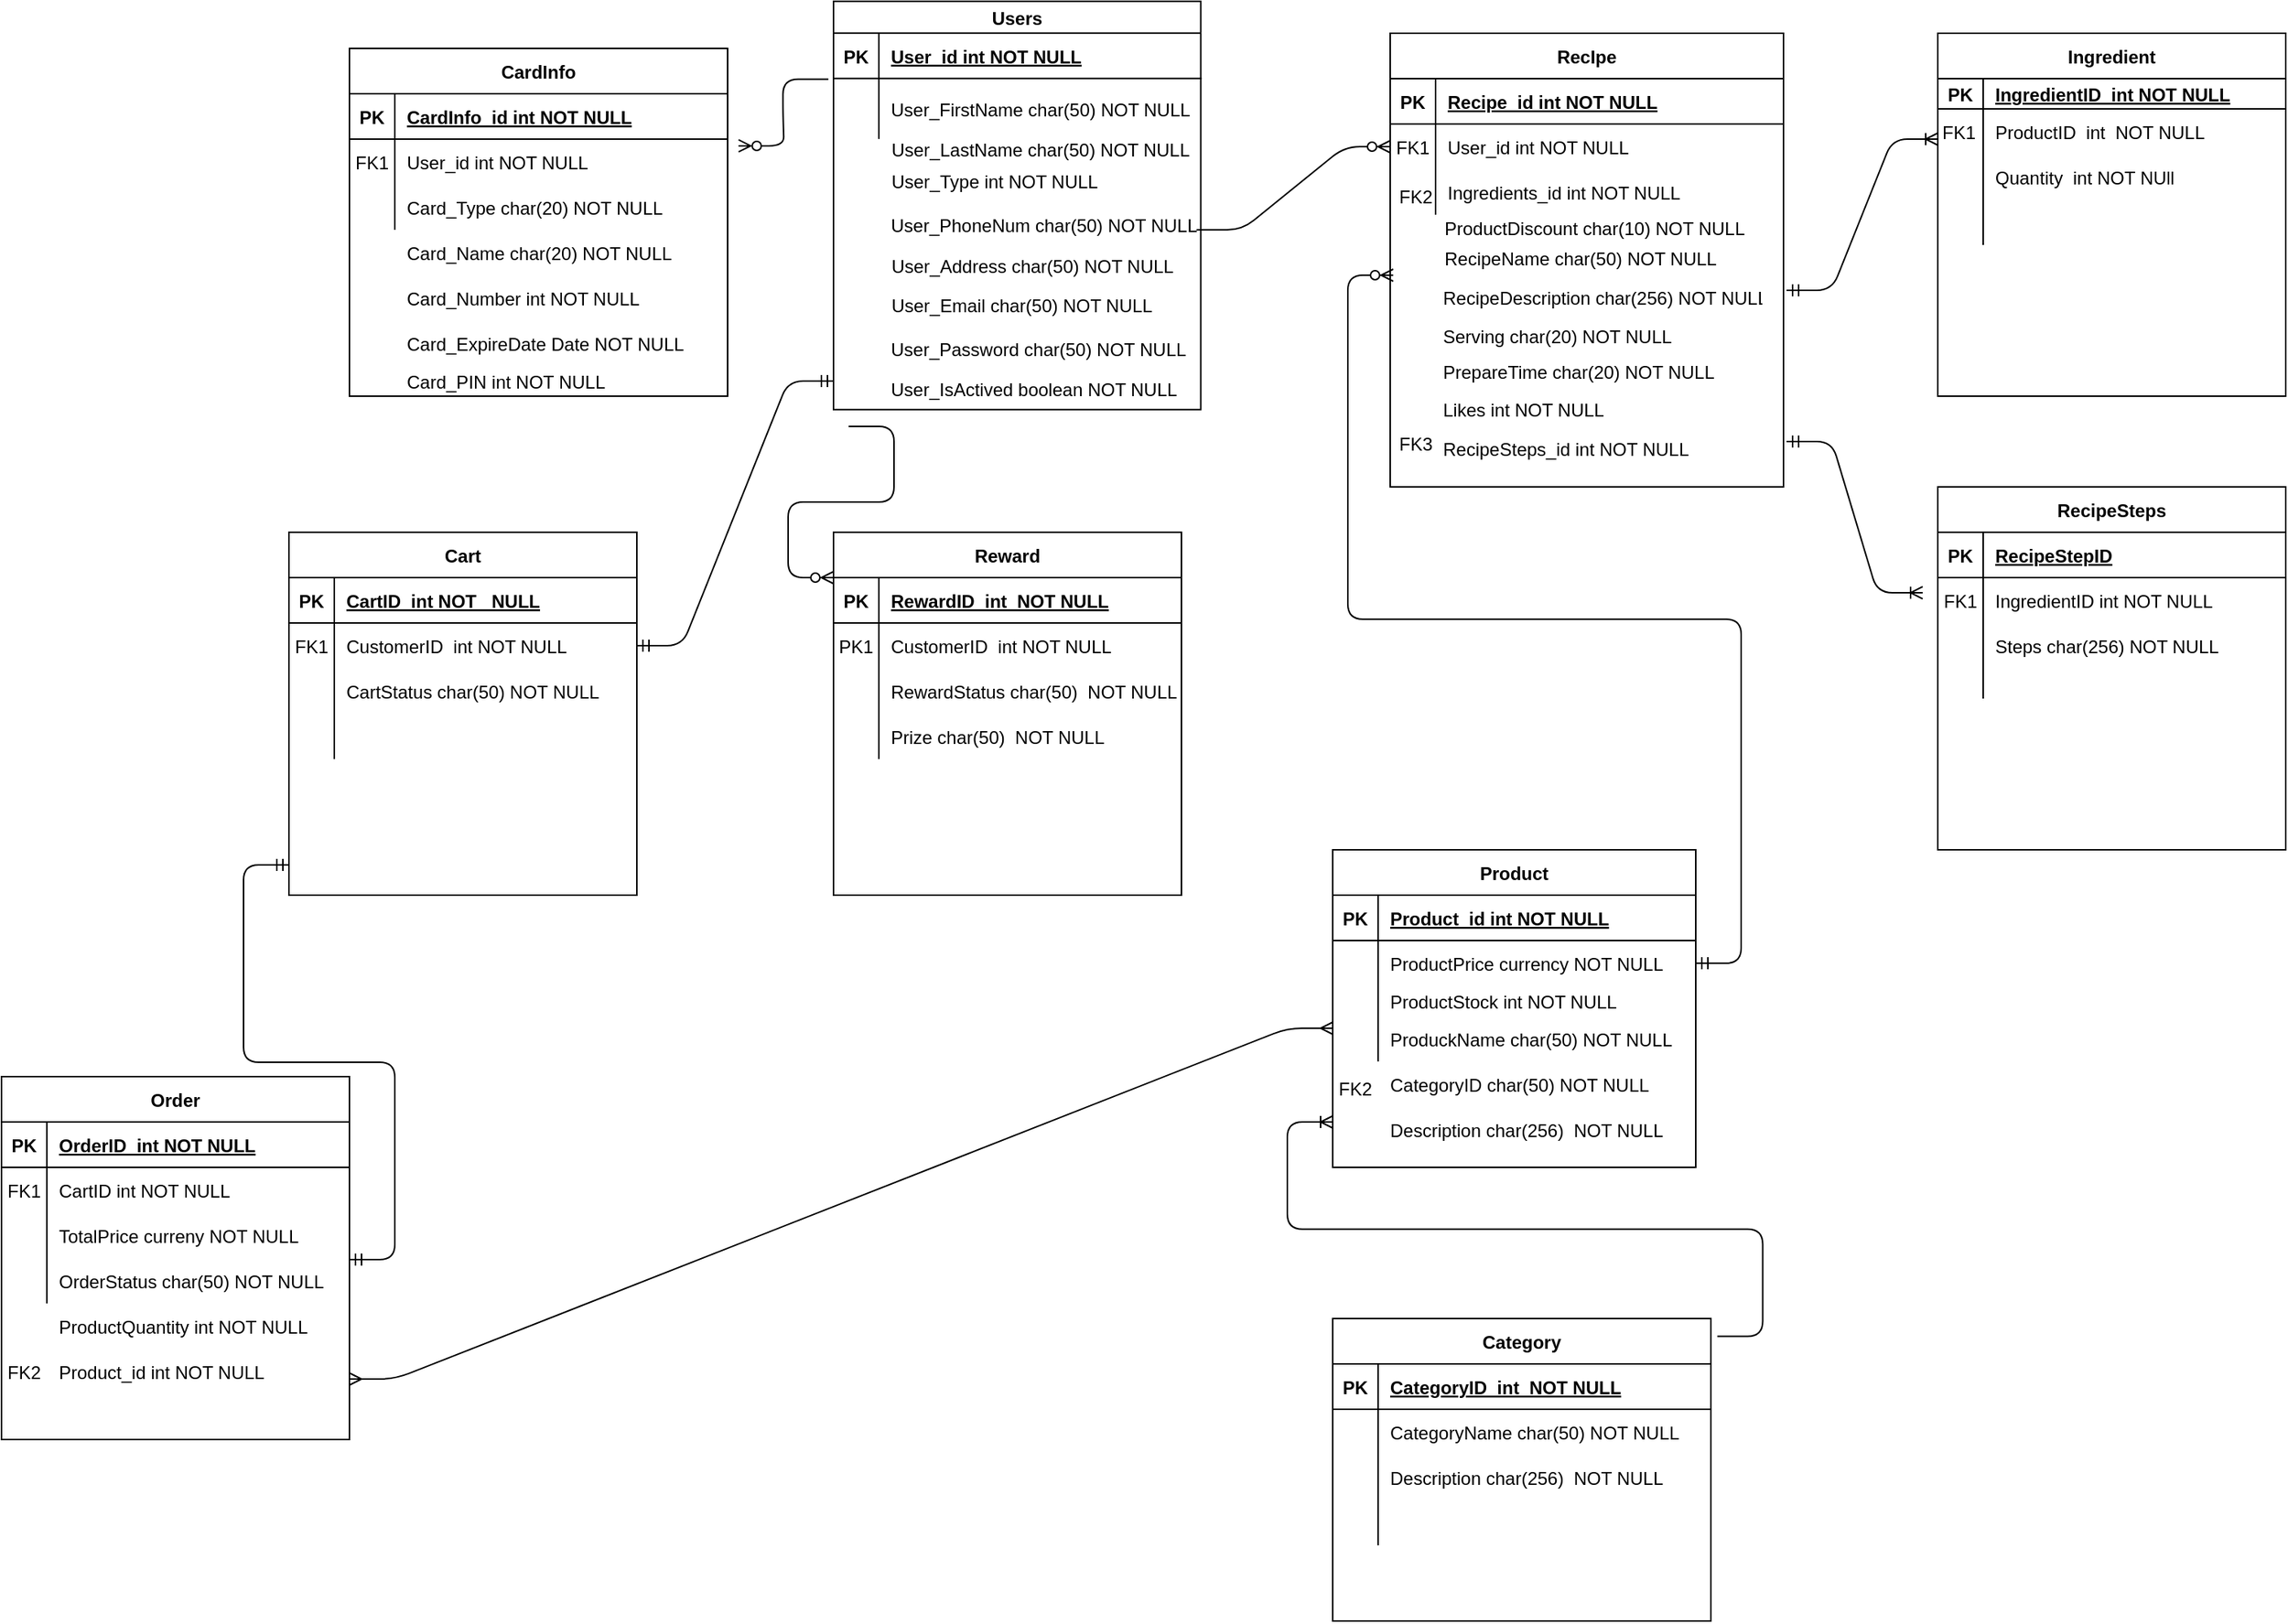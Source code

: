 <mxfile version="14.5.0" type="github" pages="2">
  <diagram id="R2lEEEUBdFMjLlhIrx00" name="Page-1">
    <mxGraphModel dx="4321" dy="5143" grid="1" gridSize="10" guides="0" tooltips="1" connect="1" arrows="1" fold="1" page="1" pageScale="1" pageWidth="3300" pageHeight="4681" math="0" shadow="0" extFonts="Permanent Marker^https://fonts.googleapis.com/css?family=Permanent+Marker">
      <root>
        <mxCell id="0" />
        <mxCell id="1" parent="0" />
        <mxCell id="myrDEy_y_vyPCA4Atl6k-36" value="" style="group" parent="1" vertex="1" connectable="0">
          <mxGeometry x="-110" y="30" width="250" height="240" as="geometry" />
        </mxCell>
        <mxCell id="C-vyLk0tnHw3VtMMgP7b-13" value="CardInfo" style="shape=table;startSize=30;container=1;collapsible=1;childLayout=tableLayout;fixedRows=1;rowLines=0;fontStyle=1;align=center;resizeLast=1;" parent="myrDEy_y_vyPCA4Atl6k-36" vertex="1">
          <mxGeometry width="250" height="230" as="geometry" />
        </mxCell>
        <mxCell id="C-vyLk0tnHw3VtMMgP7b-14" value="" style="shape=partialRectangle;collapsible=0;dropTarget=0;pointerEvents=0;fillColor=none;points=[[0,0.5],[1,0.5]];portConstraint=eastwest;top=0;left=0;right=0;bottom=1;" parent="C-vyLk0tnHw3VtMMgP7b-13" vertex="1">
          <mxGeometry y="30" width="250" height="30" as="geometry" />
        </mxCell>
        <mxCell id="C-vyLk0tnHw3VtMMgP7b-15" value="PK" style="shape=partialRectangle;overflow=hidden;connectable=0;fillColor=none;top=0;left=0;bottom=0;right=0;fontStyle=1;" parent="C-vyLk0tnHw3VtMMgP7b-14" vertex="1">
          <mxGeometry width="30" height="30" as="geometry" />
        </mxCell>
        <mxCell id="C-vyLk0tnHw3VtMMgP7b-16" value="CardInfo_id int NOT NULL " style="shape=partialRectangle;overflow=hidden;connectable=0;fillColor=none;top=0;left=0;bottom=0;right=0;align=left;spacingLeft=6;fontStyle=5;" parent="C-vyLk0tnHw3VtMMgP7b-14" vertex="1">
          <mxGeometry x="30" width="220" height="30" as="geometry" />
        </mxCell>
        <mxCell id="C-vyLk0tnHw3VtMMgP7b-17" value="" style="shape=partialRectangle;collapsible=0;dropTarget=0;pointerEvents=0;fillColor=none;points=[[0,0.5],[1,0.5]];portConstraint=eastwest;top=0;left=0;right=0;bottom=0;" parent="C-vyLk0tnHw3VtMMgP7b-13" vertex="1">
          <mxGeometry y="60" width="250" height="30" as="geometry" />
        </mxCell>
        <mxCell id="C-vyLk0tnHw3VtMMgP7b-18" value="FK1" style="shape=partialRectangle;overflow=hidden;connectable=0;fillColor=none;top=0;left=0;bottom=0;right=0;" parent="C-vyLk0tnHw3VtMMgP7b-17" vertex="1">
          <mxGeometry width="30" height="30" as="geometry" />
        </mxCell>
        <mxCell id="C-vyLk0tnHw3VtMMgP7b-19" value="User_id int NOT NULL" style="shape=partialRectangle;overflow=hidden;connectable=0;fillColor=none;top=0;left=0;bottom=0;right=0;align=left;spacingLeft=6;" parent="C-vyLk0tnHw3VtMMgP7b-17" vertex="1">
          <mxGeometry x="30" width="220" height="30" as="geometry" />
        </mxCell>
        <mxCell id="C-vyLk0tnHw3VtMMgP7b-20" value="" style="shape=partialRectangle;collapsible=0;dropTarget=0;pointerEvents=0;fillColor=none;points=[[0,0.5],[1,0.5]];portConstraint=eastwest;top=0;left=0;right=0;bottom=0;" parent="C-vyLk0tnHw3VtMMgP7b-13" vertex="1">
          <mxGeometry y="90" width="250" height="30" as="geometry" />
        </mxCell>
        <mxCell id="C-vyLk0tnHw3VtMMgP7b-21" value="" style="shape=partialRectangle;overflow=hidden;connectable=0;fillColor=none;top=0;left=0;bottom=0;right=0;" parent="C-vyLk0tnHw3VtMMgP7b-20" vertex="1">
          <mxGeometry width="30" height="30" as="geometry" />
        </mxCell>
        <mxCell id="C-vyLk0tnHw3VtMMgP7b-22" value="Card_Type char(20) NOT NULL" style="shape=partialRectangle;overflow=hidden;connectable=0;fillColor=none;top=0;left=0;bottom=0;right=0;align=left;spacingLeft=6;" parent="C-vyLk0tnHw3VtMMgP7b-20" vertex="1">
          <mxGeometry x="30" width="220" height="30" as="geometry" />
        </mxCell>
        <mxCell id="myrDEy_y_vyPCA4Atl6k-14" value="Card_Name char(20) NOT NULL" style="shape=partialRectangle;overflow=hidden;connectable=0;fillColor=none;top=0;left=0;bottom=0;right=0;align=left;spacingLeft=6;" parent="myrDEy_y_vyPCA4Atl6k-36" vertex="1">
          <mxGeometry x="30" y="120" width="220" height="30" as="geometry" />
        </mxCell>
        <mxCell id="myrDEy_y_vyPCA4Atl6k-15" value="Card_Number int NOT NULL" style="shape=partialRectangle;overflow=hidden;connectable=0;fillColor=none;top=0;left=0;bottom=0;right=0;align=left;spacingLeft=6;" parent="myrDEy_y_vyPCA4Atl6k-36" vertex="1">
          <mxGeometry x="30" y="150" width="220" height="30" as="geometry" />
        </mxCell>
        <mxCell id="myrDEy_y_vyPCA4Atl6k-17" value="Card_PIN int NOT NULL" style="shape=partialRectangle;overflow=hidden;connectable=0;fillColor=none;top=0;left=0;bottom=0;right=0;align=left;spacingLeft=6;" parent="myrDEy_y_vyPCA4Atl6k-36" vertex="1">
          <mxGeometry x="30" y="200" width="220" height="40" as="geometry" />
        </mxCell>
        <mxCell id="myrDEy_y_vyPCA4Atl6k-16" value="Card_ExpireDate Date NOT NULL" style="shape=partialRectangle;overflow=hidden;connectable=0;fillColor=none;top=0;left=0;bottom=0;right=0;align=left;spacingLeft=6;" parent="myrDEy_y_vyPCA4Atl6k-36" vertex="1">
          <mxGeometry x="30" y="180" width="220" height="30" as="geometry" />
        </mxCell>
        <mxCell id="myrDEy_y_vyPCA4Atl6k-62" value="" style="edgeStyle=entityRelationEdgeStyle;fontSize=12;html=1;endArrow=ERzeroToMany;endFill=1;entryX=0;entryY=0.5;entryDx=0;entryDy=0;" parent="1" target="C-vyLk0tnHw3VtMMgP7b-6" edge="1">
          <mxGeometry width="100" height="100" relative="1" as="geometry">
            <mxPoint x="450" y="150" as="sourcePoint" />
            <mxPoint x="460" y="130" as="targetPoint" />
          </mxGeometry>
        </mxCell>
        <mxCell id="myrDEy_y_vyPCA4Atl6k-66" value="" style="edgeStyle=entityRelationEdgeStyle;fontSize=12;html=1;endArrow=ERzeroToMany;startArrow=ERmandOne;exitX=1;exitY=0.5;exitDx=0;exitDy=0;" parent="1" source="myrDEy_y_vyPCA4Atl6k-46" edge="1">
          <mxGeometry width="100" height="100" relative="1" as="geometry">
            <mxPoint x="800" y="490" as="sourcePoint" />
            <mxPoint x="580" y="180" as="targetPoint" />
          </mxGeometry>
        </mxCell>
        <mxCell id="Y3l876_MyaWvfwNwq6_S-3" value="" style="group" parent="1" vertex="1" connectable="0">
          <mxGeometry x="540" y="560" width="240" height="210" as="geometry" />
        </mxCell>
        <mxCell id="myrDEy_y_vyPCA4Atl6k-42" value="Product" style="shape=table;startSize=30;container=1;collapsible=1;childLayout=tableLayout;fixedRows=1;rowLines=0;fontStyle=1;align=center;resizeLast=1;" parent="Y3l876_MyaWvfwNwq6_S-3" vertex="1">
          <mxGeometry width="240" height="210" as="geometry" />
        </mxCell>
        <mxCell id="myrDEy_y_vyPCA4Atl6k-43" value="" style="shape=partialRectangle;collapsible=0;dropTarget=0;pointerEvents=0;fillColor=none;top=0;left=0;bottom=1;right=0;points=[[0,0.5],[1,0.5]];portConstraint=eastwest;" parent="myrDEy_y_vyPCA4Atl6k-42" vertex="1">
          <mxGeometry y="30" width="240" height="30" as="geometry" />
        </mxCell>
        <mxCell id="myrDEy_y_vyPCA4Atl6k-44" value="PK" style="shape=partialRectangle;connectable=0;fillColor=none;top=0;left=0;bottom=0;right=0;fontStyle=1;overflow=hidden;" parent="myrDEy_y_vyPCA4Atl6k-43" vertex="1">
          <mxGeometry width="30" height="30" as="geometry" />
        </mxCell>
        <mxCell id="myrDEy_y_vyPCA4Atl6k-45" value="Product_id int NOT NULL" style="shape=partialRectangle;connectable=0;fillColor=none;top=0;left=0;bottom=0;right=0;align=left;spacingLeft=6;fontStyle=5;overflow=hidden;" parent="myrDEy_y_vyPCA4Atl6k-43" vertex="1">
          <mxGeometry x="30" width="210" height="30" as="geometry" />
        </mxCell>
        <mxCell id="myrDEy_y_vyPCA4Atl6k-46" value="" style="shape=partialRectangle;collapsible=0;dropTarget=0;pointerEvents=0;fillColor=none;top=0;left=0;bottom=0;right=0;points=[[0,0.5],[1,0.5]];portConstraint=eastwest;" parent="myrDEy_y_vyPCA4Atl6k-42" vertex="1">
          <mxGeometry y="60" width="240" height="30" as="geometry" />
        </mxCell>
        <mxCell id="myrDEy_y_vyPCA4Atl6k-47" value="" style="shape=partialRectangle;connectable=0;fillColor=none;top=0;left=0;bottom=0;right=0;editable=1;overflow=hidden;" parent="myrDEy_y_vyPCA4Atl6k-46" vertex="1">
          <mxGeometry width="30" height="30" as="geometry" />
        </mxCell>
        <mxCell id="myrDEy_y_vyPCA4Atl6k-48" value="ProductPrice currency NOT NULL" style="shape=partialRectangle;connectable=0;fillColor=none;top=0;left=0;bottom=0;right=0;align=left;spacingLeft=6;overflow=hidden;" parent="myrDEy_y_vyPCA4Atl6k-46" vertex="1">
          <mxGeometry x="30" width="210" height="30" as="geometry" />
        </mxCell>
        <mxCell id="myrDEy_y_vyPCA4Atl6k-49" value="" style="shape=partialRectangle;collapsible=0;dropTarget=0;pointerEvents=0;fillColor=none;top=0;left=0;bottom=0;right=0;points=[[0,0.5],[1,0.5]];portConstraint=eastwest;" parent="myrDEy_y_vyPCA4Atl6k-42" vertex="1">
          <mxGeometry y="90" width="240" height="20" as="geometry" />
        </mxCell>
        <mxCell id="myrDEy_y_vyPCA4Atl6k-50" value="" style="shape=partialRectangle;connectable=0;fillColor=none;top=0;left=0;bottom=0;right=0;editable=1;overflow=hidden;" parent="myrDEy_y_vyPCA4Atl6k-49" vertex="1">
          <mxGeometry width="30" height="20" as="geometry" />
        </mxCell>
        <mxCell id="myrDEy_y_vyPCA4Atl6k-51" value="ProductStock int NOT NULL" style="shape=partialRectangle;connectable=0;fillColor=none;top=0;left=0;bottom=0;right=0;align=left;spacingLeft=6;overflow=hidden;" parent="myrDEy_y_vyPCA4Atl6k-49" vertex="1">
          <mxGeometry x="30" width="210" height="20" as="geometry" />
        </mxCell>
        <mxCell id="myrDEy_y_vyPCA4Atl6k-52" value="" style="shape=partialRectangle;collapsible=0;dropTarget=0;pointerEvents=0;fillColor=none;top=0;left=0;bottom=0;right=0;points=[[0,0.5],[1,0.5]];portConstraint=eastwest;" parent="myrDEy_y_vyPCA4Atl6k-42" vertex="1">
          <mxGeometry y="110" width="240" height="30" as="geometry" />
        </mxCell>
        <mxCell id="myrDEy_y_vyPCA4Atl6k-53" value="" style="shape=partialRectangle;connectable=0;fillColor=none;top=0;left=0;bottom=0;right=0;editable=1;overflow=hidden;" parent="myrDEy_y_vyPCA4Atl6k-52" vertex="1">
          <mxGeometry width="30" height="30" as="geometry" />
        </mxCell>
        <mxCell id="myrDEy_y_vyPCA4Atl6k-54" value="ProduckName char(50) NOT NULL" style="shape=partialRectangle;connectable=0;fillColor=none;top=0;left=0;bottom=0;right=0;align=left;spacingLeft=6;overflow=hidden;" parent="myrDEy_y_vyPCA4Atl6k-52" vertex="1">
          <mxGeometry x="30" width="210" height="30" as="geometry" />
        </mxCell>
        <mxCell id="Y3l876_MyaWvfwNwq6_S-1" value="CategoryID char(50) NOT NULL" style="shape=partialRectangle;connectable=0;fillColor=none;top=0;left=0;bottom=0;right=0;align=left;spacingLeft=6;overflow=hidden;" parent="Y3l876_MyaWvfwNwq6_S-3" vertex="1">
          <mxGeometry x="30" y="140" width="210" height="30" as="geometry" />
        </mxCell>
        <mxCell id="Y3l876_MyaWvfwNwq6_S-2" value="Description char(256)  NOT NULL" style="shape=partialRectangle;connectable=0;fillColor=none;top=0;left=0;bottom=0;right=0;align=left;spacingLeft=6;overflow=hidden;" parent="Y3l876_MyaWvfwNwq6_S-3" vertex="1">
          <mxGeometry x="30" y="170" width="210" height="30" as="geometry" />
        </mxCell>
        <mxCell id="DaK-mkfkvlvoENrRP1Ed-36" value="" style="shape=partialRectangle;overflow=hidden;connectable=0;fillColor=none;top=0;left=0;bottom=0;right=0;" parent="Y3l876_MyaWvfwNwq6_S-3" vertex="1">
          <mxGeometry y="169.996" width="30" height="34.615" as="geometry" />
        </mxCell>
        <mxCell id="DaK-mkfkvlvoENrRP1Ed-37" value="FK2" style="shape=partialRectangle;overflow=hidden;connectable=0;fillColor=none;top=0;left=0;bottom=0;right=0;" parent="Y3l876_MyaWvfwNwq6_S-3" vertex="1">
          <mxGeometry y="139.996" width="30" height="34.615" as="geometry" />
        </mxCell>
        <mxCell id="DaK-mkfkvlvoENrRP1Ed-38" value="" style="edgeStyle=entityRelationEdgeStyle;fontSize=12;html=1;endArrow=ERoneToMany;exitX=1.017;exitY=0.059;exitDx=0;exitDy=0;exitPerimeter=0;" parent="Y3l876_MyaWvfwNwq6_S-3" source="DaK-mkfkvlvoENrRP1Ed-23" edge="1">
          <mxGeometry width="100" height="100" relative="1" as="geometry">
            <mxPoint x="-100" y="280" as="sourcePoint" />
            <mxPoint y="180" as="targetPoint" />
          </mxGeometry>
        </mxCell>
        <mxCell id="myrDEy_y_vyPCA4Atl6k-64" value="" style="edgeStyle=entityRelationEdgeStyle;fontSize=12;html=1;endArrow=ERzeroToMany;endFill=1;entryX=1.029;entryY=0.149;entryDx=0;entryDy=0;exitX=-0.014;exitY=0.013;exitDx=0;exitDy=0;exitPerimeter=0;entryPerimeter=0;" parent="1" source="C-vyLk0tnHw3VtMMgP7b-27" target="C-vyLk0tnHw3VtMMgP7b-17" edge="1">
          <mxGeometry width="100" height="100" relative="1" as="geometry">
            <mxPoint x="60" y="20" as="sourcePoint" />
            <mxPoint x="-110" y="50" as="targetPoint" />
            <Array as="points">
              <mxPoint x="150" y="150" />
            </Array>
          </mxGeometry>
        </mxCell>
        <mxCell id="Y3l876_MyaWvfwNwq6_S-37" value="Order" style="shape=table;startSize=30;container=1;collapsible=1;childLayout=tableLayout;fixedRows=1;rowLines=0;fontStyle=1;align=center;resizeLast=1;" parent="1" vertex="1">
          <mxGeometry x="-340" y="710" width="230" height="240" as="geometry" />
        </mxCell>
        <mxCell id="Y3l876_MyaWvfwNwq6_S-38" value="" style="shape=partialRectangle;collapsible=0;dropTarget=0;pointerEvents=0;fillColor=none;top=0;left=0;bottom=1;right=0;points=[[0,0.5],[1,0.5]];portConstraint=eastwest;" parent="Y3l876_MyaWvfwNwq6_S-37" vertex="1">
          <mxGeometry y="30" width="230" height="30" as="geometry" />
        </mxCell>
        <mxCell id="Y3l876_MyaWvfwNwq6_S-39" value="PK" style="shape=partialRectangle;connectable=0;fillColor=none;top=0;left=0;bottom=0;right=0;fontStyle=1;overflow=hidden;" parent="Y3l876_MyaWvfwNwq6_S-38" vertex="1">
          <mxGeometry width="30" height="30" as="geometry" />
        </mxCell>
        <mxCell id="Y3l876_MyaWvfwNwq6_S-40" value="OrderID  int NOT NULL" style="shape=partialRectangle;connectable=0;fillColor=none;top=0;left=0;bottom=0;right=0;align=left;spacingLeft=6;fontStyle=5;overflow=hidden;" parent="Y3l876_MyaWvfwNwq6_S-38" vertex="1">
          <mxGeometry x="30" width="200" height="30" as="geometry" />
        </mxCell>
        <mxCell id="Y3l876_MyaWvfwNwq6_S-41" value="" style="shape=partialRectangle;collapsible=0;dropTarget=0;pointerEvents=0;fillColor=none;top=0;left=0;bottom=0;right=0;points=[[0,0.5],[1,0.5]];portConstraint=eastwest;" parent="Y3l876_MyaWvfwNwq6_S-37" vertex="1">
          <mxGeometry y="60" width="230" height="30" as="geometry" />
        </mxCell>
        <mxCell id="Y3l876_MyaWvfwNwq6_S-42" value="FK1" style="shape=partialRectangle;connectable=0;fillColor=none;top=0;left=0;bottom=0;right=0;editable=1;overflow=hidden;" parent="Y3l876_MyaWvfwNwq6_S-41" vertex="1">
          <mxGeometry width="30" height="30" as="geometry" />
        </mxCell>
        <mxCell id="Y3l876_MyaWvfwNwq6_S-43" value="CartID int NOT NULL" style="shape=partialRectangle;connectable=0;fillColor=none;top=0;left=0;bottom=0;right=0;align=left;spacingLeft=6;overflow=hidden;" parent="Y3l876_MyaWvfwNwq6_S-41" vertex="1">
          <mxGeometry x="30" width="200" height="30" as="geometry" />
        </mxCell>
        <mxCell id="Y3l876_MyaWvfwNwq6_S-44" value="" style="shape=partialRectangle;collapsible=0;dropTarget=0;pointerEvents=0;fillColor=none;top=0;left=0;bottom=0;right=0;points=[[0,0.5],[1,0.5]];portConstraint=eastwest;" parent="Y3l876_MyaWvfwNwq6_S-37" vertex="1">
          <mxGeometry y="90" width="230" height="30" as="geometry" />
        </mxCell>
        <mxCell id="Y3l876_MyaWvfwNwq6_S-45" value="" style="shape=partialRectangle;connectable=0;fillColor=none;top=0;left=0;bottom=0;right=0;editable=1;overflow=hidden;" parent="Y3l876_MyaWvfwNwq6_S-44" vertex="1">
          <mxGeometry width="30" height="30" as="geometry" />
        </mxCell>
        <mxCell id="Y3l876_MyaWvfwNwq6_S-46" value="TotalPrice curreny NOT NULL" style="shape=partialRectangle;connectable=0;fillColor=none;top=0;left=0;bottom=0;right=0;align=left;spacingLeft=6;overflow=hidden;" parent="Y3l876_MyaWvfwNwq6_S-44" vertex="1">
          <mxGeometry x="30" width="200" height="30" as="geometry" />
        </mxCell>
        <mxCell id="Y3l876_MyaWvfwNwq6_S-47" value="" style="shape=partialRectangle;collapsible=0;dropTarget=0;pointerEvents=0;fillColor=none;top=0;left=0;bottom=0;right=0;points=[[0,0.5],[1,0.5]];portConstraint=eastwest;" parent="Y3l876_MyaWvfwNwq6_S-37" vertex="1">
          <mxGeometry y="120" width="230" height="30" as="geometry" />
        </mxCell>
        <mxCell id="Y3l876_MyaWvfwNwq6_S-48" value="" style="shape=partialRectangle;connectable=0;fillColor=none;top=0;left=0;bottom=0;right=0;editable=1;overflow=hidden;" parent="Y3l876_MyaWvfwNwq6_S-47" vertex="1">
          <mxGeometry width="30" height="30" as="geometry" />
        </mxCell>
        <mxCell id="Y3l876_MyaWvfwNwq6_S-49" value="OrderStatus char(50) NOT NULL" style="shape=partialRectangle;connectable=0;fillColor=none;top=0;left=0;bottom=0;right=0;align=left;spacingLeft=6;overflow=hidden;" parent="Y3l876_MyaWvfwNwq6_S-47" vertex="1">
          <mxGeometry x="30" width="200" height="30" as="geometry" />
        </mxCell>
        <mxCell id="Y3l876_MyaWvfwNwq6_S-50" value="Ingredient" style="shape=table;startSize=30;container=1;collapsible=1;childLayout=tableLayout;fixedRows=1;rowLines=0;fontStyle=1;align=center;resizeLast=1;" parent="1" vertex="1">
          <mxGeometry x="940" y="20" width="230" height="240" as="geometry" />
        </mxCell>
        <mxCell id="Y3l876_MyaWvfwNwq6_S-51" value="" style="shape=partialRectangle;collapsible=0;dropTarget=0;pointerEvents=0;fillColor=none;top=0;left=0;bottom=1;right=0;points=[[0,0.5],[1,0.5]];portConstraint=eastwest;" parent="Y3l876_MyaWvfwNwq6_S-50" vertex="1">
          <mxGeometry y="30" width="230" height="20" as="geometry" />
        </mxCell>
        <mxCell id="Y3l876_MyaWvfwNwq6_S-52" value="PK" style="shape=partialRectangle;connectable=0;fillColor=none;top=0;left=0;bottom=0;right=0;fontStyle=1;overflow=hidden;" parent="Y3l876_MyaWvfwNwq6_S-51" vertex="1">
          <mxGeometry width="30" height="20" as="geometry" />
        </mxCell>
        <mxCell id="Y3l876_MyaWvfwNwq6_S-53" value="IngredientID  int NOT NULL" style="shape=partialRectangle;connectable=0;fillColor=none;top=0;left=0;bottom=0;right=0;align=left;spacingLeft=6;fontStyle=5;overflow=hidden;" parent="Y3l876_MyaWvfwNwq6_S-51" vertex="1">
          <mxGeometry x="30" width="200" height="20" as="geometry" />
        </mxCell>
        <mxCell id="Y3l876_MyaWvfwNwq6_S-54" value="" style="shape=partialRectangle;collapsible=0;dropTarget=0;pointerEvents=0;fillColor=none;top=0;left=0;bottom=0;right=0;points=[[0,0.5],[1,0.5]];portConstraint=eastwest;" parent="Y3l876_MyaWvfwNwq6_S-50" vertex="1">
          <mxGeometry y="50" width="230" height="30" as="geometry" />
        </mxCell>
        <mxCell id="Y3l876_MyaWvfwNwq6_S-55" value="" style="shape=partialRectangle;connectable=0;fillColor=none;top=0;left=0;bottom=0;right=0;editable=1;overflow=hidden;" parent="Y3l876_MyaWvfwNwq6_S-54" vertex="1">
          <mxGeometry width="30" height="30" as="geometry" />
        </mxCell>
        <mxCell id="Y3l876_MyaWvfwNwq6_S-56" value="ProductID  int  NOT NULL" style="shape=partialRectangle;connectable=0;fillColor=none;top=0;left=0;bottom=0;right=0;align=left;spacingLeft=6;overflow=hidden;" parent="Y3l876_MyaWvfwNwq6_S-54" vertex="1">
          <mxGeometry x="30" width="200" height="30" as="geometry" />
        </mxCell>
        <mxCell id="Y3l876_MyaWvfwNwq6_S-57" value="" style="shape=partialRectangle;collapsible=0;dropTarget=0;pointerEvents=0;fillColor=none;top=0;left=0;bottom=0;right=0;points=[[0,0.5],[1,0.5]];portConstraint=eastwest;" parent="Y3l876_MyaWvfwNwq6_S-50" vertex="1">
          <mxGeometry y="80" width="230" height="30" as="geometry" />
        </mxCell>
        <mxCell id="Y3l876_MyaWvfwNwq6_S-58" value="" style="shape=partialRectangle;connectable=0;fillColor=none;top=0;left=0;bottom=0;right=0;editable=1;overflow=hidden;" parent="Y3l876_MyaWvfwNwq6_S-57" vertex="1">
          <mxGeometry width="30" height="30" as="geometry" />
        </mxCell>
        <mxCell id="Y3l876_MyaWvfwNwq6_S-59" value="Quantity  int NOT NUll" style="shape=partialRectangle;connectable=0;fillColor=none;top=0;left=0;bottom=0;right=0;align=left;spacingLeft=6;overflow=hidden;" parent="Y3l876_MyaWvfwNwq6_S-57" vertex="1">
          <mxGeometry x="30" width="200" height="30" as="geometry" />
        </mxCell>
        <mxCell id="Y3l876_MyaWvfwNwq6_S-60" value="" style="shape=partialRectangle;collapsible=0;dropTarget=0;pointerEvents=0;fillColor=none;top=0;left=0;bottom=0;right=0;points=[[0,0.5],[1,0.5]];portConstraint=eastwest;" parent="Y3l876_MyaWvfwNwq6_S-50" vertex="1">
          <mxGeometry y="110" width="230" height="30" as="geometry" />
        </mxCell>
        <mxCell id="Y3l876_MyaWvfwNwq6_S-61" value="" style="shape=partialRectangle;connectable=0;fillColor=none;top=0;left=0;bottom=0;right=0;editable=1;overflow=hidden;" parent="Y3l876_MyaWvfwNwq6_S-60" vertex="1">
          <mxGeometry width="30" height="30" as="geometry" />
        </mxCell>
        <mxCell id="Y3l876_MyaWvfwNwq6_S-62" value="" style="shape=partialRectangle;connectable=0;fillColor=none;top=0;left=0;bottom=0;right=0;align=left;spacingLeft=6;overflow=hidden;" parent="Y3l876_MyaWvfwNwq6_S-60" vertex="1">
          <mxGeometry x="30" width="200" height="30" as="geometry" />
        </mxCell>
        <mxCell id="Y3l876_MyaWvfwNwq6_S-63" value="RecipeSteps" style="shape=table;startSize=30;container=1;collapsible=1;childLayout=tableLayout;fixedRows=1;rowLines=0;fontStyle=1;align=center;resizeLast=1;" parent="1" vertex="1">
          <mxGeometry x="940" y="320" width="230" height="240" as="geometry" />
        </mxCell>
        <mxCell id="Y3l876_MyaWvfwNwq6_S-64" value="" style="shape=partialRectangle;collapsible=0;dropTarget=0;pointerEvents=0;fillColor=none;top=0;left=0;bottom=1;right=0;points=[[0,0.5],[1,0.5]];portConstraint=eastwest;" parent="Y3l876_MyaWvfwNwq6_S-63" vertex="1">
          <mxGeometry y="30" width="230" height="30" as="geometry" />
        </mxCell>
        <mxCell id="Y3l876_MyaWvfwNwq6_S-65" value="PK" style="shape=partialRectangle;connectable=0;fillColor=none;top=0;left=0;bottom=0;right=0;fontStyle=1;overflow=hidden;" parent="Y3l876_MyaWvfwNwq6_S-64" vertex="1">
          <mxGeometry width="30" height="30" as="geometry" />
        </mxCell>
        <mxCell id="Y3l876_MyaWvfwNwq6_S-66" value="RecipeStepID" style="shape=partialRectangle;connectable=0;fillColor=none;top=0;left=0;bottom=0;right=0;align=left;spacingLeft=6;fontStyle=5;overflow=hidden;" parent="Y3l876_MyaWvfwNwq6_S-64" vertex="1">
          <mxGeometry x="30" width="200" height="30" as="geometry" />
        </mxCell>
        <mxCell id="Y3l876_MyaWvfwNwq6_S-67" value="" style="shape=partialRectangle;collapsible=0;dropTarget=0;pointerEvents=0;fillColor=none;top=0;left=0;bottom=0;right=0;points=[[0,0.5],[1,0.5]];portConstraint=eastwest;" parent="Y3l876_MyaWvfwNwq6_S-63" vertex="1">
          <mxGeometry y="60" width="230" height="30" as="geometry" />
        </mxCell>
        <mxCell id="Y3l876_MyaWvfwNwq6_S-68" value="" style="shape=partialRectangle;connectable=0;fillColor=none;top=0;left=0;bottom=0;right=0;editable=1;overflow=hidden;" parent="Y3l876_MyaWvfwNwq6_S-67" vertex="1">
          <mxGeometry width="30" height="30" as="geometry" />
        </mxCell>
        <mxCell id="Y3l876_MyaWvfwNwq6_S-69" value="IngredientID int NOT NULL" style="shape=partialRectangle;connectable=0;fillColor=none;top=0;left=0;bottom=0;right=0;align=left;spacingLeft=6;overflow=hidden;" parent="Y3l876_MyaWvfwNwq6_S-67" vertex="1">
          <mxGeometry x="30" width="200" height="30" as="geometry" />
        </mxCell>
        <mxCell id="Y3l876_MyaWvfwNwq6_S-70" value="" style="shape=partialRectangle;collapsible=0;dropTarget=0;pointerEvents=0;fillColor=none;top=0;left=0;bottom=0;right=0;points=[[0,0.5],[1,0.5]];portConstraint=eastwest;" parent="Y3l876_MyaWvfwNwq6_S-63" vertex="1">
          <mxGeometry y="90" width="230" height="30" as="geometry" />
        </mxCell>
        <mxCell id="Y3l876_MyaWvfwNwq6_S-71" value="" style="shape=partialRectangle;connectable=0;fillColor=none;top=0;left=0;bottom=0;right=0;editable=1;overflow=hidden;" parent="Y3l876_MyaWvfwNwq6_S-70" vertex="1">
          <mxGeometry width="30" height="30" as="geometry" />
        </mxCell>
        <mxCell id="Y3l876_MyaWvfwNwq6_S-72" value="Steps char(256) NOT NULL " style="shape=partialRectangle;connectable=0;fillColor=none;top=0;left=0;bottom=0;right=0;align=left;spacingLeft=6;overflow=hidden;" parent="Y3l876_MyaWvfwNwq6_S-70" vertex="1">
          <mxGeometry x="30" width="200" height="30" as="geometry" />
        </mxCell>
        <mxCell id="Y3l876_MyaWvfwNwq6_S-73" value="" style="shape=partialRectangle;collapsible=0;dropTarget=0;pointerEvents=0;fillColor=none;top=0;left=0;bottom=0;right=0;points=[[0,0.5],[1,0.5]];portConstraint=eastwest;" parent="Y3l876_MyaWvfwNwq6_S-63" vertex="1">
          <mxGeometry y="120" width="230" height="20" as="geometry" />
        </mxCell>
        <mxCell id="Y3l876_MyaWvfwNwq6_S-74" value="" style="shape=partialRectangle;connectable=0;fillColor=none;top=0;left=0;bottom=0;right=0;editable=1;overflow=hidden;" parent="Y3l876_MyaWvfwNwq6_S-73" vertex="1">
          <mxGeometry width="30" height="20" as="geometry" />
        </mxCell>
        <mxCell id="Y3l876_MyaWvfwNwq6_S-75" value="" style="shape=partialRectangle;connectable=0;fillColor=none;top=0;left=0;bottom=0;right=0;align=left;spacingLeft=6;overflow=hidden;" parent="Y3l876_MyaWvfwNwq6_S-73" vertex="1">
          <mxGeometry x="30" width="200" height="20" as="geometry" />
        </mxCell>
        <mxCell id="DaK-mkfkvlvoENrRP1Ed-1" value="FK1" style="shape=partialRectangle;overflow=hidden;connectable=0;fillColor=none;top=0;left=0;bottom=0;right=0;" parent="1" vertex="1">
          <mxGeometry x="939" y="70" width="30" height="30" as="geometry" />
        </mxCell>
        <mxCell id="DaK-mkfkvlvoENrRP1Ed-2" value="FK1" style="shape=partialRectangle;overflow=hidden;connectable=0;fillColor=none;top=0;left=0;bottom=0;right=0;" parent="1" vertex="1">
          <mxGeometry x="940" y="380" width="30" height="30" as="geometry" />
        </mxCell>
        <mxCell id="DaK-mkfkvlvoENrRP1Ed-7" value="" style="edgeStyle=entityRelationEdgeStyle;fontSize=12;html=1;endArrow=ERoneToMany;startArrow=ERmandOne;" parent="1" edge="1">
          <mxGeometry width="100" height="100" relative="1" as="geometry">
            <mxPoint x="840" y="190" as="sourcePoint" />
            <mxPoint x="940" y="90" as="targetPoint" />
          </mxGeometry>
        </mxCell>
        <mxCell id="DaK-mkfkvlvoENrRP1Ed-8" value="" style="edgeStyle=entityRelationEdgeStyle;fontSize=12;html=1;endArrow=ERoneToMany;startArrow=ERmandOne;" parent="1" edge="1">
          <mxGeometry width="100" height="100" relative="1" as="geometry">
            <mxPoint x="840" y="290" as="sourcePoint" />
            <mxPoint x="930" y="390" as="targetPoint" />
          </mxGeometry>
        </mxCell>
        <mxCell id="DaK-mkfkvlvoENrRP1Ed-10" value="" style="group" parent="1" vertex="1" connectable="0">
          <mxGeometry x="210" y="350" width="230" height="240" as="geometry" />
        </mxCell>
        <mxCell id="DaK-mkfkvlvoENrRP1Ed-6" value="CustomerID  int NOT NULL" style="shape=partialRectangle;connectable=0;fillColor=none;top=0;left=0;bottom=0;right=0;align=left;spacingLeft=6;overflow=hidden;" parent="DaK-mkfkvlvoENrRP1Ed-10" vertex="1">
          <mxGeometry x="30" y="60" width="200" height="30" as="geometry" />
        </mxCell>
        <mxCell id="DaK-mkfkvlvoENrRP1Ed-14" value="" style="edgeStyle=entityRelationEdgeStyle;fontSize=12;html=1;endArrow=ERzeroToMany;endFill=1;" parent="1" edge="1">
          <mxGeometry width="100" height="100" relative="1" as="geometry">
            <mxPoint x="220" y="280" as="sourcePoint" />
            <mxPoint x="210" y="380" as="targetPoint" />
          </mxGeometry>
        </mxCell>
        <mxCell id="Y3l876_MyaWvfwNwq6_S-90" value="Reward" style="shape=table;startSize=30;container=1;collapsible=1;childLayout=tableLayout;fixedRows=1;rowLines=0;fontStyle=1;align=center;resizeLast=1;" parent="1" vertex="1">
          <mxGeometry x="210" y="350" width="230" height="240" as="geometry" />
        </mxCell>
        <mxCell id="Y3l876_MyaWvfwNwq6_S-91" value="" style="shape=partialRectangle;collapsible=0;dropTarget=0;pointerEvents=0;fillColor=none;top=0;left=0;bottom=1;right=0;points=[[0,0.5],[1,0.5]];portConstraint=eastwest;" parent="Y3l876_MyaWvfwNwq6_S-90" vertex="1">
          <mxGeometry y="30" width="230" height="30" as="geometry" />
        </mxCell>
        <mxCell id="Y3l876_MyaWvfwNwq6_S-92" value="PK" style="shape=partialRectangle;connectable=0;fillColor=none;top=0;left=0;bottom=0;right=0;fontStyle=1;overflow=hidden;" parent="Y3l876_MyaWvfwNwq6_S-91" vertex="1">
          <mxGeometry width="30" height="30" as="geometry" />
        </mxCell>
        <mxCell id="Y3l876_MyaWvfwNwq6_S-93" value="RewardID  int  NOT NULL" style="shape=partialRectangle;connectable=0;fillColor=none;top=0;left=0;bottom=0;right=0;align=left;spacingLeft=6;fontStyle=5;overflow=hidden;" parent="Y3l876_MyaWvfwNwq6_S-91" vertex="1">
          <mxGeometry x="30" width="200" height="30" as="geometry" />
        </mxCell>
        <mxCell id="Y3l876_MyaWvfwNwq6_S-94" value="" style="shape=partialRectangle;collapsible=0;dropTarget=0;pointerEvents=0;fillColor=none;top=0;left=0;bottom=0;right=0;points=[[0,0.5],[1,0.5]];portConstraint=eastwest;" parent="Y3l876_MyaWvfwNwq6_S-90" vertex="1">
          <mxGeometry y="60" width="230" height="30" as="geometry" />
        </mxCell>
        <mxCell id="Y3l876_MyaWvfwNwq6_S-95" value="PK1" style="shape=partialRectangle;connectable=0;fillColor=none;top=0;left=0;bottom=0;right=0;editable=1;overflow=hidden;" parent="Y3l876_MyaWvfwNwq6_S-94" vertex="1">
          <mxGeometry width="30" height="30" as="geometry" />
        </mxCell>
        <mxCell id="Y3l876_MyaWvfwNwq6_S-96" value="" style="shape=partialRectangle;connectable=0;fillColor=none;top=0;left=0;bottom=0;right=0;align=left;spacingLeft=6;overflow=hidden;" parent="Y3l876_MyaWvfwNwq6_S-94" vertex="1">
          <mxGeometry x="30" width="200" height="30" as="geometry" />
        </mxCell>
        <mxCell id="Y3l876_MyaWvfwNwq6_S-97" value="" style="shape=partialRectangle;collapsible=0;dropTarget=0;pointerEvents=0;fillColor=none;top=0;left=0;bottom=0;right=0;points=[[0,0.5],[1,0.5]];portConstraint=eastwest;" parent="Y3l876_MyaWvfwNwq6_S-90" vertex="1">
          <mxGeometry y="90" width="230" height="30" as="geometry" />
        </mxCell>
        <mxCell id="Y3l876_MyaWvfwNwq6_S-98" value="" style="shape=partialRectangle;connectable=0;fillColor=none;top=0;left=0;bottom=0;right=0;editable=1;overflow=hidden;" parent="Y3l876_MyaWvfwNwq6_S-97" vertex="1">
          <mxGeometry width="30" height="30" as="geometry" />
        </mxCell>
        <mxCell id="Y3l876_MyaWvfwNwq6_S-99" value="RewardStatus char(50)  NOT NULL" style="shape=partialRectangle;connectable=0;fillColor=none;top=0;left=0;bottom=0;right=0;align=left;spacingLeft=6;overflow=hidden;" parent="Y3l876_MyaWvfwNwq6_S-97" vertex="1">
          <mxGeometry x="30" width="200" height="30" as="geometry" />
        </mxCell>
        <mxCell id="Y3l876_MyaWvfwNwq6_S-100" value="" style="shape=partialRectangle;collapsible=0;dropTarget=0;pointerEvents=0;fillColor=none;top=0;left=0;bottom=0;right=0;points=[[0,0.5],[1,0.5]];portConstraint=eastwest;" parent="Y3l876_MyaWvfwNwq6_S-90" vertex="1">
          <mxGeometry y="120" width="230" height="30" as="geometry" />
        </mxCell>
        <mxCell id="Y3l876_MyaWvfwNwq6_S-101" value="" style="shape=partialRectangle;connectable=0;fillColor=none;top=0;left=0;bottom=0;right=0;editable=1;overflow=hidden;" parent="Y3l876_MyaWvfwNwq6_S-100" vertex="1">
          <mxGeometry width="30" height="30" as="geometry" />
        </mxCell>
        <mxCell id="Y3l876_MyaWvfwNwq6_S-102" value="Prize char(50)  NOT NULL" style="shape=partialRectangle;connectable=0;fillColor=none;top=0;left=0;bottom=0;right=0;align=left;spacingLeft=6;overflow=hidden;" parent="Y3l876_MyaWvfwNwq6_S-100" vertex="1">
          <mxGeometry x="30" width="200" height="30" as="geometry" />
        </mxCell>
        <mxCell id="Y3l876_MyaWvfwNwq6_S-17" value="Cart" style="shape=table;startSize=30;container=1;collapsible=1;childLayout=tableLayout;fixedRows=1;rowLines=0;fontStyle=1;align=center;resizeLast=1;" parent="1" vertex="1">
          <mxGeometry x="-150" y="350" width="230" height="240" as="geometry" />
        </mxCell>
        <mxCell id="Y3l876_MyaWvfwNwq6_S-18" value="" style="shape=partialRectangle;collapsible=0;dropTarget=0;pointerEvents=0;fillColor=none;top=0;left=0;bottom=1;right=0;points=[[0,0.5],[1,0.5]];portConstraint=eastwest;" parent="Y3l876_MyaWvfwNwq6_S-17" vertex="1">
          <mxGeometry y="30" width="230" height="30" as="geometry" />
        </mxCell>
        <mxCell id="Y3l876_MyaWvfwNwq6_S-19" value="PK" style="shape=partialRectangle;connectable=0;fillColor=none;top=0;left=0;bottom=0;right=0;fontStyle=1;overflow=hidden;" parent="Y3l876_MyaWvfwNwq6_S-18" vertex="1">
          <mxGeometry width="30" height="30" as="geometry" />
        </mxCell>
        <mxCell id="Y3l876_MyaWvfwNwq6_S-20" value="CartID  int NOT   NULL" style="shape=partialRectangle;connectable=0;fillColor=none;top=0;left=0;bottom=0;right=0;align=left;spacingLeft=6;fontStyle=5;overflow=hidden;" parent="Y3l876_MyaWvfwNwq6_S-18" vertex="1">
          <mxGeometry x="30" width="200" height="30" as="geometry" />
        </mxCell>
        <mxCell id="Y3l876_MyaWvfwNwq6_S-21" value="" style="shape=partialRectangle;collapsible=0;dropTarget=0;pointerEvents=0;fillColor=none;top=0;left=0;bottom=0;right=0;points=[[0,0.5],[1,0.5]];portConstraint=eastwest;" parent="Y3l876_MyaWvfwNwq6_S-17" vertex="1">
          <mxGeometry y="60" width="230" height="30" as="geometry" />
        </mxCell>
        <mxCell id="Y3l876_MyaWvfwNwq6_S-22" value="FK1" style="shape=partialRectangle;connectable=0;fillColor=none;top=0;left=0;bottom=0;right=0;editable=1;overflow=hidden;" parent="Y3l876_MyaWvfwNwq6_S-21" vertex="1">
          <mxGeometry width="30" height="30" as="geometry" />
        </mxCell>
        <mxCell id="Y3l876_MyaWvfwNwq6_S-23" value="CustomerID  int NOT NULL" style="shape=partialRectangle;connectable=0;fillColor=none;top=0;left=0;bottom=0;right=0;align=left;spacingLeft=6;overflow=hidden;" parent="Y3l876_MyaWvfwNwq6_S-21" vertex="1">
          <mxGeometry x="30" width="200" height="30" as="geometry" />
        </mxCell>
        <mxCell id="Y3l876_MyaWvfwNwq6_S-27" value="" style="shape=partialRectangle;collapsible=0;dropTarget=0;pointerEvents=0;fillColor=none;top=0;left=0;bottom=0;right=0;points=[[0,0.5],[1,0.5]];portConstraint=eastwest;" parent="Y3l876_MyaWvfwNwq6_S-17" vertex="1">
          <mxGeometry y="90" width="230" height="30" as="geometry" />
        </mxCell>
        <mxCell id="Y3l876_MyaWvfwNwq6_S-28" value="" style="shape=partialRectangle;connectable=0;fillColor=none;top=0;left=0;bottom=0;right=0;editable=1;overflow=hidden;" parent="Y3l876_MyaWvfwNwq6_S-27" vertex="1">
          <mxGeometry width="30" height="30" as="geometry" />
        </mxCell>
        <mxCell id="Y3l876_MyaWvfwNwq6_S-29" value="CartStatus char(50) NOT NULL" style="shape=partialRectangle;connectable=0;fillColor=none;top=0;left=0;bottom=0;right=0;align=left;spacingLeft=6;overflow=hidden;" parent="Y3l876_MyaWvfwNwq6_S-27" vertex="1">
          <mxGeometry x="30" width="200" height="30" as="geometry" />
        </mxCell>
        <mxCell id="Y3l876_MyaWvfwNwq6_S-24" value="" style="shape=partialRectangle;collapsible=0;dropTarget=0;pointerEvents=0;fillColor=none;top=0;left=0;bottom=0;right=0;points=[[0,0.5],[1,0.5]];portConstraint=eastwest;" parent="Y3l876_MyaWvfwNwq6_S-17" vertex="1">
          <mxGeometry y="120" width="230" height="30" as="geometry" />
        </mxCell>
        <mxCell id="Y3l876_MyaWvfwNwq6_S-25" value="" style="shape=partialRectangle;connectable=0;fillColor=none;top=0;left=0;bottom=0;right=0;editable=1;overflow=hidden;" parent="Y3l876_MyaWvfwNwq6_S-24" vertex="1">
          <mxGeometry width="30" height="30" as="geometry" />
        </mxCell>
        <mxCell id="Y3l876_MyaWvfwNwq6_S-26" value="" style="shape=partialRectangle;connectable=0;fillColor=none;top=0;left=0;bottom=0;right=0;align=left;spacingLeft=6;overflow=hidden;" parent="Y3l876_MyaWvfwNwq6_S-24" vertex="1">
          <mxGeometry x="30" width="200" height="30" as="geometry" />
        </mxCell>
        <mxCell id="DaK-mkfkvlvoENrRP1Ed-17" value="" style="edgeStyle=entityRelationEdgeStyle;fontSize=12;html=1;endArrow=ERmandOne;startArrow=ERmandOne;" parent="1" edge="1">
          <mxGeometry width="100" height="100" relative="1" as="geometry">
            <mxPoint x="80" y="425" as="sourcePoint" />
            <mxPoint x="210" y="250" as="targetPoint" />
          </mxGeometry>
        </mxCell>
        <mxCell id="DaK-mkfkvlvoENrRP1Ed-19" value="" style="edgeStyle=entityRelationEdgeStyle;fontSize=12;html=1;endArrow=ERmandOne;startArrow=ERmandOne;" parent="1" edge="1">
          <mxGeometry width="100" height="100" relative="1" as="geometry">
            <mxPoint x="-110" y="831" as="sourcePoint" />
            <mxPoint x="-150" y="570" as="targetPoint" />
          </mxGeometry>
        </mxCell>
        <mxCell id="DaK-mkfkvlvoENrRP1Ed-20" value="" style="edgeStyle=entityRelationEdgeStyle;fontSize=12;html=1;endArrow=ERmany;startArrow=ERmany;" parent="1" edge="1">
          <mxGeometry width="100" height="100" relative="1" as="geometry">
            <mxPoint x="-110" y="910" as="sourcePoint" />
            <mxPoint x="540" y="678" as="targetPoint" />
          </mxGeometry>
        </mxCell>
        <mxCell id="DaK-mkfkvlvoENrRP1Ed-21" value="" style="group" parent="1" vertex="1" connectable="0">
          <mxGeometry x="210" y="-1.174" width="263" height="275.91" as="geometry" />
        </mxCell>
        <mxCell id="myrDEy_y_vyPCA4Atl6k-12" value="User_Type int NOT NULL" style="shape=partialRectangle;overflow=hidden;connectable=0;fillColor=none;top=0;left=0;bottom=0;right=0;align=left;spacingLeft=6;" parent="DaK-mkfkvlvoENrRP1Ed-21" vertex="1">
          <mxGeometry x="30.346" y="101.175" width="232.654" height="35.217" as="geometry" />
        </mxCell>
        <mxCell id="C-vyLk0tnHw3VtMMgP7b-23" value="Users" style="shape=table;startSize=21;container=1;collapsible=1;childLayout=tableLayout;fixedRows=1;rowLines=0;fontStyle=1;align=center;resizeLast=1;" parent="DaK-mkfkvlvoENrRP1Ed-21" vertex="1">
          <mxGeometry width="242.769" height="270" as="geometry" />
        </mxCell>
        <mxCell id="C-vyLk0tnHw3VtMMgP7b-24" value="" style="shape=partialRectangle;collapsible=0;dropTarget=0;pointerEvents=0;fillColor=none;points=[[0,0.5],[1,0.5]];portConstraint=eastwest;top=0;left=0;right=0;bottom=1;" parent="C-vyLk0tnHw3VtMMgP7b-23" vertex="1">
          <mxGeometry y="21" width="242.769" height="30" as="geometry" />
        </mxCell>
        <mxCell id="C-vyLk0tnHw3VtMMgP7b-25" value="PK" style="shape=partialRectangle;overflow=hidden;connectable=0;fillColor=none;top=0;left=0;bottom=0;right=0;fontStyle=1;" parent="C-vyLk0tnHw3VtMMgP7b-24" vertex="1">
          <mxGeometry width="30" height="30" as="geometry" />
        </mxCell>
        <mxCell id="C-vyLk0tnHw3VtMMgP7b-26" value="User_id int NOT NULL " style="shape=partialRectangle;overflow=hidden;connectable=0;fillColor=none;top=0;left=0;bottom=0;right=0;align=left;spacingLeft=6;fontStyle=5;" parent="C-vyLk0tnHw3VtMMgP7b-24" vertex="1">
          <mxGeometry x="30" width="212.769" height="30" as="geometry" />
        </mxCell>
        <mxCell id="C-vyLk0tnHw3VtMMgP7b-27" value="" style="shape=partialRectangle;collapsible=0;dropTarget=0;pointerEvents=0;fillColor=none;points=[[0,0.5],[1,0.5]];portConstraint=eastwest;top=0;left=0;right=0;bottom=0;" parent="C-vyLk0tnHw3VtMMgP7b-23" vertex="1">
          <mxGeometry y="51" width="242.769" height="40" as="geometry" />
        </mxCell>
        <mxCell id="C-vyLk0tnHw3VtMMgP7b-28" value="" style="shape=partialRectangle;overflow=hidden;connectable=0;fillColor=none;top=0;left=0;bottom=0;right=0;" parent="C-vyLk0tnHw3VtMMgP7b-27" vertex="1">
          <mxGeometry width="30" height="40" as="geometry" />
        </mxCell>
        <mxCell id="C-vyLk0tnHw3VtMMgP7b-29" value="User_FirstName char(50) NOT NULL" style="shape=partialRectangle;overflow=hidden;connectable=0;fillColor=none;top=0;left=0;bottom=0;right=0;align=left;spacingLeft=6;" parent="C-vyLk0tnHw3VtMMgP7b-27" vertex="1">
          <mxGeometry x="30" width="212.769" height="40" as="geometry" />
        </mxCell>
        <mxCell id="myrDEy_y_vyPCA4Atl6k-1" value="User_LastName char(50) NOT NULL" style="shape=partialRectangle;overflow=hidden;connectable=0;fillColor=none;top=0;left=0;bottom=0;right=0;align=left;spacingLeft=6;" parent="DaK-mkfkvlvoENrRP1Ed-21" vertex="1">
          <mxGeometry x="30.346" y="80.177" width="222.538" height="35.217" as="geometry" />
        </mxCell>
        <mxCell id="myrDEy_y_vyPCA4Atl6k-3" value="User_PhoneNum char(50) NOT NULL" style="shape=partialRectangle;overflow=hidden;connectable=0;fillColor=none;top=0;left=0;bottom=0;right=0;align=left;spacingLeft=6;" parent="DaK-mkfkvlvoENrRP1Ed-21" vertex="1">
          <mxGeometry x="29.996" y="130.173" width="222.538" height="35.217" as="geometry" />
        </mxCell>
        <mxCell id="myrDEy_y_vyPCA4Atl6k-4" value="User_Address char(50) NOT NULL" style="shape=partialRectangle;overflow=hidden;connectable=0;fillColor=none;top=0;left=0;bottom=0;right=0;align=left;spacingLeft=6;" parent="DaK-mkfkvlvoENrRP1Ed-21" vertex="1">
          <mxGeometry x="30.346" y="157.174" width="222.538" height="35.217" as="geometry" />
        </mxCell>
        <mxCell id="myrDEy_y_vyPCA4Atl6k-5" value="User_Email char(50) NOT NULL" style="shape=partialRectangle;overflow=hidden;connectable=0;fillColor=none;top=0;left=0;bottom=0;right=0;align=left;spacingLeft=6;" parent="DaK-mkfkvlvoENrRP1Ed-21" vertex="1">
          <mxGeometry x="30.346" y="183.13" width="222.538" height="35.217" as="geometry" />
        </mxCell>
        <mxCell id="myrDEy_y_vyPCA4Atl6k-6" value="User_Password char(50) NOT NULL" style="shape=partialRectangle;overflow=hidden;connectable=0;fillColor=none;top=0;left=0;bottom=0;right=0;align=left;spacingLeft=6;" parent="DaK-mkfkvlvoENrRP1Ed-21" vertex="1">
          <mxGeometry x="29.996" y="183.171" width="222.538" height="92.739" as="geometry" />
        </mxCell>
        <mxCell id="myrDEy_y_vyPCA4Atl6k-13" value="User_IsActived boolean NOT NULL" style="shape=partialRectangle;overflow=hidden;connectable=0;fillColor=none;top=0;left=0;bottom=0;right=0;align=left;spacingLeft=6;" parent="DaK-mkfkvlvoENrRP1Ed-21" vertex="1">
          <mxGeometry x="30.004" y="238.783" width="222.538" height="35.217" as="geometry" />
        </mxCell>
        <mxCell id="C-vyLk0tnHw3VtMMgP7b-2" value="RecIpe" style="shape=table;startSize=30;container=1;collapsible=1;childLayout=tableLayout;fixedRows=1;rowLines=0;fontStyle=1;align=center;resizeLast=1;" parent="1" vertex="1">
          <mxGeometry x="578" y="20" width="260" height="300" as="geometry" />
        </mxCell>
        <mxCell id="C-vyLk0tnHw3VtMMgP7b-3" value="" style="shape=partialRectangle;collapsible=0;dropTarget=0;pointerEvents=0;fillColor=none;points=[[0,0.5],[1,0.5]];portConstraint=eastwest;top=0;left=0;right=0;bottom=1;" parent="C-vyLk0tnHw3VtMMgP7b-2" vertex="1">
          <mxGeometry y="30" width="260" height="30" as="geometry" />
        </mxCell>
        <mxCell id="C-vyLk0tnHw3VtMMgP7b-4" value="PK" style="shape=partialRectangle;overflow=hidden;connectable=0;fillColor=none;top=0;left=0;bottom=0;right=0;fontStyle=1;" parent="C-vyLk0tnHw3VtMMgP7b-3" vertex="1">
          <mxGeometry width="30" height="30" as="geometry" />
        </mxCell>
        <mxCell id="C-vyLk0tnHw3VtMMgP7b-5" value="Recipe_id int NOT NULL " style="shape=partialRectangle;overflow=hidden;connectable=0;fillColor=none;top=0;left=0;bottom=0;right=0;align=left;spacingLeft=6;fontStyle=5;" parent="C-vyLk0tnHw3VtMMgP7b-3" vertex="1">
          <mxGeometry x="30" width="230" height="30" as="geometry" />
        </mxCell>
        <mxCell id="C-vyLk0tnHw3VtMMgP7b-6" value="" style="shape=partialRectangle;collapsible=0;dropTarget=0;pointerEvents=0;fillColor=none;points=[[0,0.5],[1,0.5]];portConstraint=eastwest;top=0;left=0;right=0;bottom=0;" parent="C-vyLk0tnHw3VtMMgP7b-2" vertex="1">
          <mxGeometry y="60" width="260" height="30" as="geometry" />
        </mxCell>
        <mxCell id="C-vyLk0tnHw3VtMMgP7b-7" value="FK1" style="shape=partialRectangle;overflow=hidden;connectable=0;fillColor=none;top=0;left=0;bottom=0;right=0;" parent="C-vyLk0tnHw3VtMMgP7b-6" vertex="1">
          <mxGeometry width="30" height="30" as="geometry" />
        </mxCell>
        <mxCell id="C-vyLk0tnHw3VtMMgP7b-8" value="User_id int NOT NULL" style="shape=partialRectangle;overflow=hidden;connectable=0;fillColor=none;top=0;left=0;bottom=0;right=0;align=left;spacingLeft=6;" parent="C-vyLk0tnHw3VtMMgP7b-6" vertex="1">
          <mxGeometry x="30" width="230" height="30" as="geometry" />
        </mxCell>
        <mxCell id="C-vyLk0tnHw3VtMMgP7b-9" value="" style="shape=partialRectangle;collapsible=0;dropTarget=0;pointerEvents=0;fillColor=none;points=[[0,0.5],[1,0.5]];portConstraint=eastwest;top=0;left=0;right=0;bottom=0;" parent="C-vyLk0tnHw3VtMMgP7b-2" vertex="1">
          <mxGeometry y="90" width="260" height="30" as="geometry" />
        </mxCell>
        <mxCell id="C-vyLk0tnHw3VtMMgP7b-10" value="" style="shape=partialRectangle;overflow=hidden;connectable=0;fillColor=none;top=0;left=0;bottom=0;right=0;" parent="C-vyLk0tnHw3VtMMgP7b-9" vertex="1">
          <mxGeometry width="30" height="30" as="geometry" />
        </mxCell>
        <mxCell id="C-vyLk0tnHw3VtMMgP7b-11" value="Ingredients_id int NOT NULL" style="shape=partialRectangle;overflow=hidden;connectable=0;fillColor=none;top=0;left=0;bottom=0;right=0;align=left;spacingLeft=6;" parent="C-vyLk0tnHw3VtMMgP7b-9" vertex="1">
          <mxGeometry x="30" width="230" height="30" as="geometry" />
        </mxCell>
        <mxCell id="myrDEy_y_vyPCA4Atl6k-28" value="RecipeDescription char(256) NOT NULL" style="shape=partialRectangle;overflow=hidden;connectable=0;fillColor=none;top=0;left=0;bottom=0;right=0;align=left;spacingLeft=6;" parent="1" vertex="1">
          <mxGeometry x="605" y="182.998" width="220" height="23.077" as="geometry" />
        </mxCell>
        <mxCell id="myrDEy_y_vyPCA4Atl6k-29" value="Serving char(20) NOT NULL" style="shape=partialRectangle;overflow=hidden;connectable=0;fillColor=none;top=0;left=0;bottom=0;right=0;align=left;spacingLeft=6;" parent="1" vertex="1">
          <mxGeometry x="605" y="202.692" width="220" height="34.615" as="geometry" />
        </mxCell>
        <mxCell id="myrDEy_y_vyPCA4Atl6k-30" value="PrepareTime char(20) NOT NULL" style="shape=partialRectangle;overflow=hidden;connectable=0;fillColor=none;top=0;left=0;bottom=0;right=0;align=left;spacingLeft=6;" parent="1" vertex="1">
          <mxGeometry x="605" y="225.995" width="220" height="34.615" as="geometry" />
        </mxCell>
        <mxCell id="myrDEy_y_vyPCA4Atl6k-31" value="RecipeName char(50) NOT NULL" style="shape=partialRectangle;overflow=hidden;connectable=0;fillColor=none;top=0;left=0;bottom=0;right=0;align=left;spacingLeft=6;" parent="1" vertex="1">
          <mxGeometry x="606" y="151.385" width="240" height="34.615" as="geometry" />
        </mxCell>
        <mxCell id="myrDEy_y_vyPCA4Atl6k-32" value="FK2" style="shape=partialRectangle;overflow=hidden;connectable=0;fillColor=none;top=0;left=0;bottom=0;right=0;" parent="1" vertex="1">
          <mxGeometry x="580" y="109.996" width="30" height="34.615" as="geometry" />
        </mxCell>
        <mxCell id="myrDEy_y_vyPCA4Atl6k-33" value="Likes int NOT NULL" style="shape=partialRectangle;overflow=hidden;connectable=0;fillColor=none;top=0;left=0;bottom=0;right=0;align=left;spacingLeft=6;" parent="1" vertex="1">
          <mxGeometry x="605" y="250.999" width="220" height="34.615" as="geometry" />
        </mxCell>
        <mxCell id="myrDEy_y_vyPCA4Atl6k-34" value="RecipeSteps_id int NOT NULL" style="shape=partialRectangle;overflow=hidden;connectable=0;fillColor=none;top=0;left=0;bottom=0;right=0;align=left;spacingLeft=6;" parent="1" vertex="1">
          <mxGeometry x="605" y="276.996" width="220" height="34.615" as="geometry" />
        </mxCell>
        <mxCell id="myrDEy_y_vyPCA4Atl6k-35" value="FK3" style="shape=partialRectangle;overflow=hidden;connectable=0;fillColor=none;top=0;left=0;bottom=0;right=0;" parent="1" vertex="1">
          <mxGeometry x="580" y="273.846" width="30" height="34.615" as="geometry" />
        </mxCell>
        <mxCell id="Y3l876_MyaWvfwNwq6_S-76" value="ProductDiscount char(10) NOT NULL" style="shape=partialRectangle;overflow=hidden;connectable=0;fillColor=none;top=0;left=0;bottom=0;right=0;align=left;spacingLeft=6;" parent="1" vertex="1">
          <mxGeometry x="606" y="131.005" width="240" height="34.615" as="geometry" />
        </mxCell>
        <mxCell id="DaK-mkfkvlvoENrRP1Ed-23" value="Category" style="shape=table;startSize=30;container=1;collapsible=1;childLayout=tableLayout;fixedRows=1;rowLines=0;fontStyle=1;align=center;resizeLast=1;" parent="1" vertex="1">
          <mxGeometry x="540" y="870" width="250" height="200" as="geometry" />
        </mxCell>
        <mxCell id="DaK-mkfkvlvoENrRP1Ed-24" value="" style="shape=partialRectangle;collapsible=0;dropTarget=0;pointerEvents=0;fillColor=none;top=0;left=0;bottom=1;right=0;points=[[0,0.5],[1,0.5]];portConstraint=eastwest;" parent="DaK-mkfkvlvoENrRP1Ed-23" vertex="1">
          <mxGeometry y="30" width="250" height="30" as="geometry" />
        </mxCell>
        <mxCell id="DaK-mkfkvlvoENrRP1Ed-25" value="PK" style="shape=partialRectangle;connectable=0;fillColor=none;top=0;left=0;bottom=0;right=0;fontStyle=1;overflow=hidden;" parent="DaK-mkfkvlvoENrRP1Ed-24" vertex="1">
          <mxGeometry width="30" height="30" as="geometry" />
        </mxCell>
        <mxCell id="DaK-mkfkvlvoENrRP1Ed-26" value="CategoryID  int  NOT NULL" style="shape=partialRectangle;connectable=0;fillColor=none;top=0;left=0;bottom=0;right=0;align=left;spacingLeft=6;fontStyle=5;overflow=hidden;" parent="DaK-mkfkvlvoENrRP1Ed-24" vertex="1">
          <mxGeometry x="30" width="220" height="30" as="geometry" />
        </mxCell>
        <mxCell id="DaK-mkfkvlvoENrRP1Ed-27" value="" style="shape=partialRectangle;collapsible=0;dropTarget=0;pointerEvents=0;fillColor=none;top=0;left=0;bottom=0;right=0;points=[[0,0.5],[1,0.5]];portConstraint=eastwest;" parent="DaK-mkfkvlvoENrRP1Ed-23" vertex="1">
          <mxGeometry y="60" width="250" height="30" as="geometry" />
        </mxCell>
        <mxCell id="DaK-mkfkvlvoENrRP1Ed-28" value="" style="shape=partialRectangle;connectable=0;fillColor=none;top=0;left=0;bottom=0;right=0;editable=1;overflow=hidden;" parent="DaK-mkfkvlvoENrRP1Ed-27" vertex="1">
          <mxGeometry width="30" height="30" as="geometry" />
        </mxCell>
        <mxCell id="DaK-mkfkvlvoENrRP1Ed-29" value="CategoryName char(50) NOT NULL" style="shape=partialRectangle;connectable=0;fillColor=none;top=0;left=0;bottom=0;right=0;align=left;spacingLeft=6;overflow=hidden;" parent="DaK-mkfkvlvoENrRP1Ed-27" vertex="1">
          <mxGeometry x="30" width="220" height="30" as="geometry" />
        </mxCell>
        <mxCell id="DaK-mkfkvlvoENrRP1Ed-30" value="" style="shape=partialRectangle;collapsible=0;dropTarget=0;pointerEvents=0;fillColor=none;top=0;left=0;bottom=0;right=0;points=[[0,0.5],[1,0.5]];portConstraint=eastwest;" parent="DaK-mkfkvlvoENrRP1Ed-23" vertex="1">
          <mxGeometry y="90" width="250" height="30" as="geometry" />
        </mxCell>
        <mxCell id="DaK-mkfkvlvoENrRP1Ed-31" value="" style="shape=partialRectangle;connectable=0;fillColor=none;top=0;left=0;bottom=0;right=0;editable=1;overflow=hidden;" parent="DaK-mkfkvlvoENrRP1Ed-30" vertex="1">
          <mxGeometry width="30" height="30" as="geometry" />
        </mxCell>
        <mxCell id="DaK-mkfkvlvoENrRP1Ed-32" value="Description char(256)  NOT NULL" style="shape=partialRectangle;connectable=0;fillColor=none;top=0;left=0;bottom=0;right=0;align=left;spacingLeft=6;overflow=hidden;" parent="DaK-mkfkvlvoENrRP1Ed-30" vertex="1">
          <mxGeometry x="30" width="220" height="30" as="geometry" />
        </mxCell>
        <mxCell id="DaK-mkfkvlvoENrRP1Ed-33" value="" style="shape=partialRectangle;collapsible=0;dropTarget=0;pointerEvents=0;fillColor=none;top=0;left=0;bottom=0;right=0;points=[[0,0.5],[1,0.5]];portConstraint=eastwest;" parent="DaK-mkfkvlvoENrRP1Ed-23" vertex="1">
          <mxGeometry y="120" width="250" height="30" as="geometry" />
        </mxCell>
        <mxCell id="DaK-mkfkvlvoENrRP1Ed-34" value="" style="shape=partialRectangle;connectable=0;fillColor=none;top=0;left=0;bottom=0;right=0;editable=1;overflow=hidden;" parent="DaK-mkfkvlvoENrRP1Ed-33" vertex="1">
          <mxGeometry width="30" height="30" as="geometry" />
        </mxCell>
        <mxCell id="DaK-mkfkvlvoENrRP1Ed-35" value="" style="shape=partialRectangle;connectable=0;fillColor=none;top=0;left=0;bottom=0;right=0;align=left;spacingLeft=6;overflow=hidden;" parent="DaK-mkfkvlvoENrRP1Ed-33" vertex="1">
          <mxGeometry x="30" width="220" height="30" as="geometry" />
        </mxCell>
        <mxCell id="eHtvTZiNUWDFLZVEKUfP-1" value="ProductQuantity int NOT NULL" style="shape=partialRectangle;connectable=0;fillColor=none;top=0;left=0;bottom=0;right=0;align=left;spacingLeft=6;overflow=hidden;" vertex="1" parent="1">
          <mxGeometry x="-310" y="860" width="200" height="30" as="geometry" />
        </mxCell>
        <mxCell id="eHtvTZiNUWDFLZVEKUfP-3" value="Product_id int NOT NULL" style="shape=partialRectangle;connectable=0;fillColor=none;top=0;left=0;bottom=0;right=0;align=left;spacingLeft=6;overflow=hidden;" vertex="1" parent="1">
          <mxGeometry x="-310" y="890" width="200" height="30" as="geometry" />
        </mxCell>
        <mxCell id="eHtvTZiNUWDFLZVEKUfP-4" value="FK2" style="shape=partialRectangle;connectable=0;fillColor=none;top=0;left=0;bottom=0;right=0;editable=1;overflow=hidden;" vertex="1" parent="1">
          <mxGeometry x="-340" y="890" width="30" height="30" as="geometry" />
        </mxCell>
      </root>
    </mxGraphModel>
  </diagram>
  <diagram id="wAjF6u4CsKqVzz6iiLxY" name="Page-2">
    <mxGraphModel dx="868" dy="393" grid="1" gridSize="10" guides="1" tooltips="1" connect="1" arrows="1" fold="1" page="1" pageScale="1" pageWidth="827" pageHeight="1169" math="0" shadow="0">
      <root>
        <mxCell id="kvL3MQ_eWv4K5jAMehUI-0" />
        <mxCell id="kvL3MQ_eWv4K5jAMehUI-1" parent="kvL3MQ_eWv4K5jAMehUI-0" />
      </root>
    </mxGraphModel>
  </diagram>
</mxfile>
